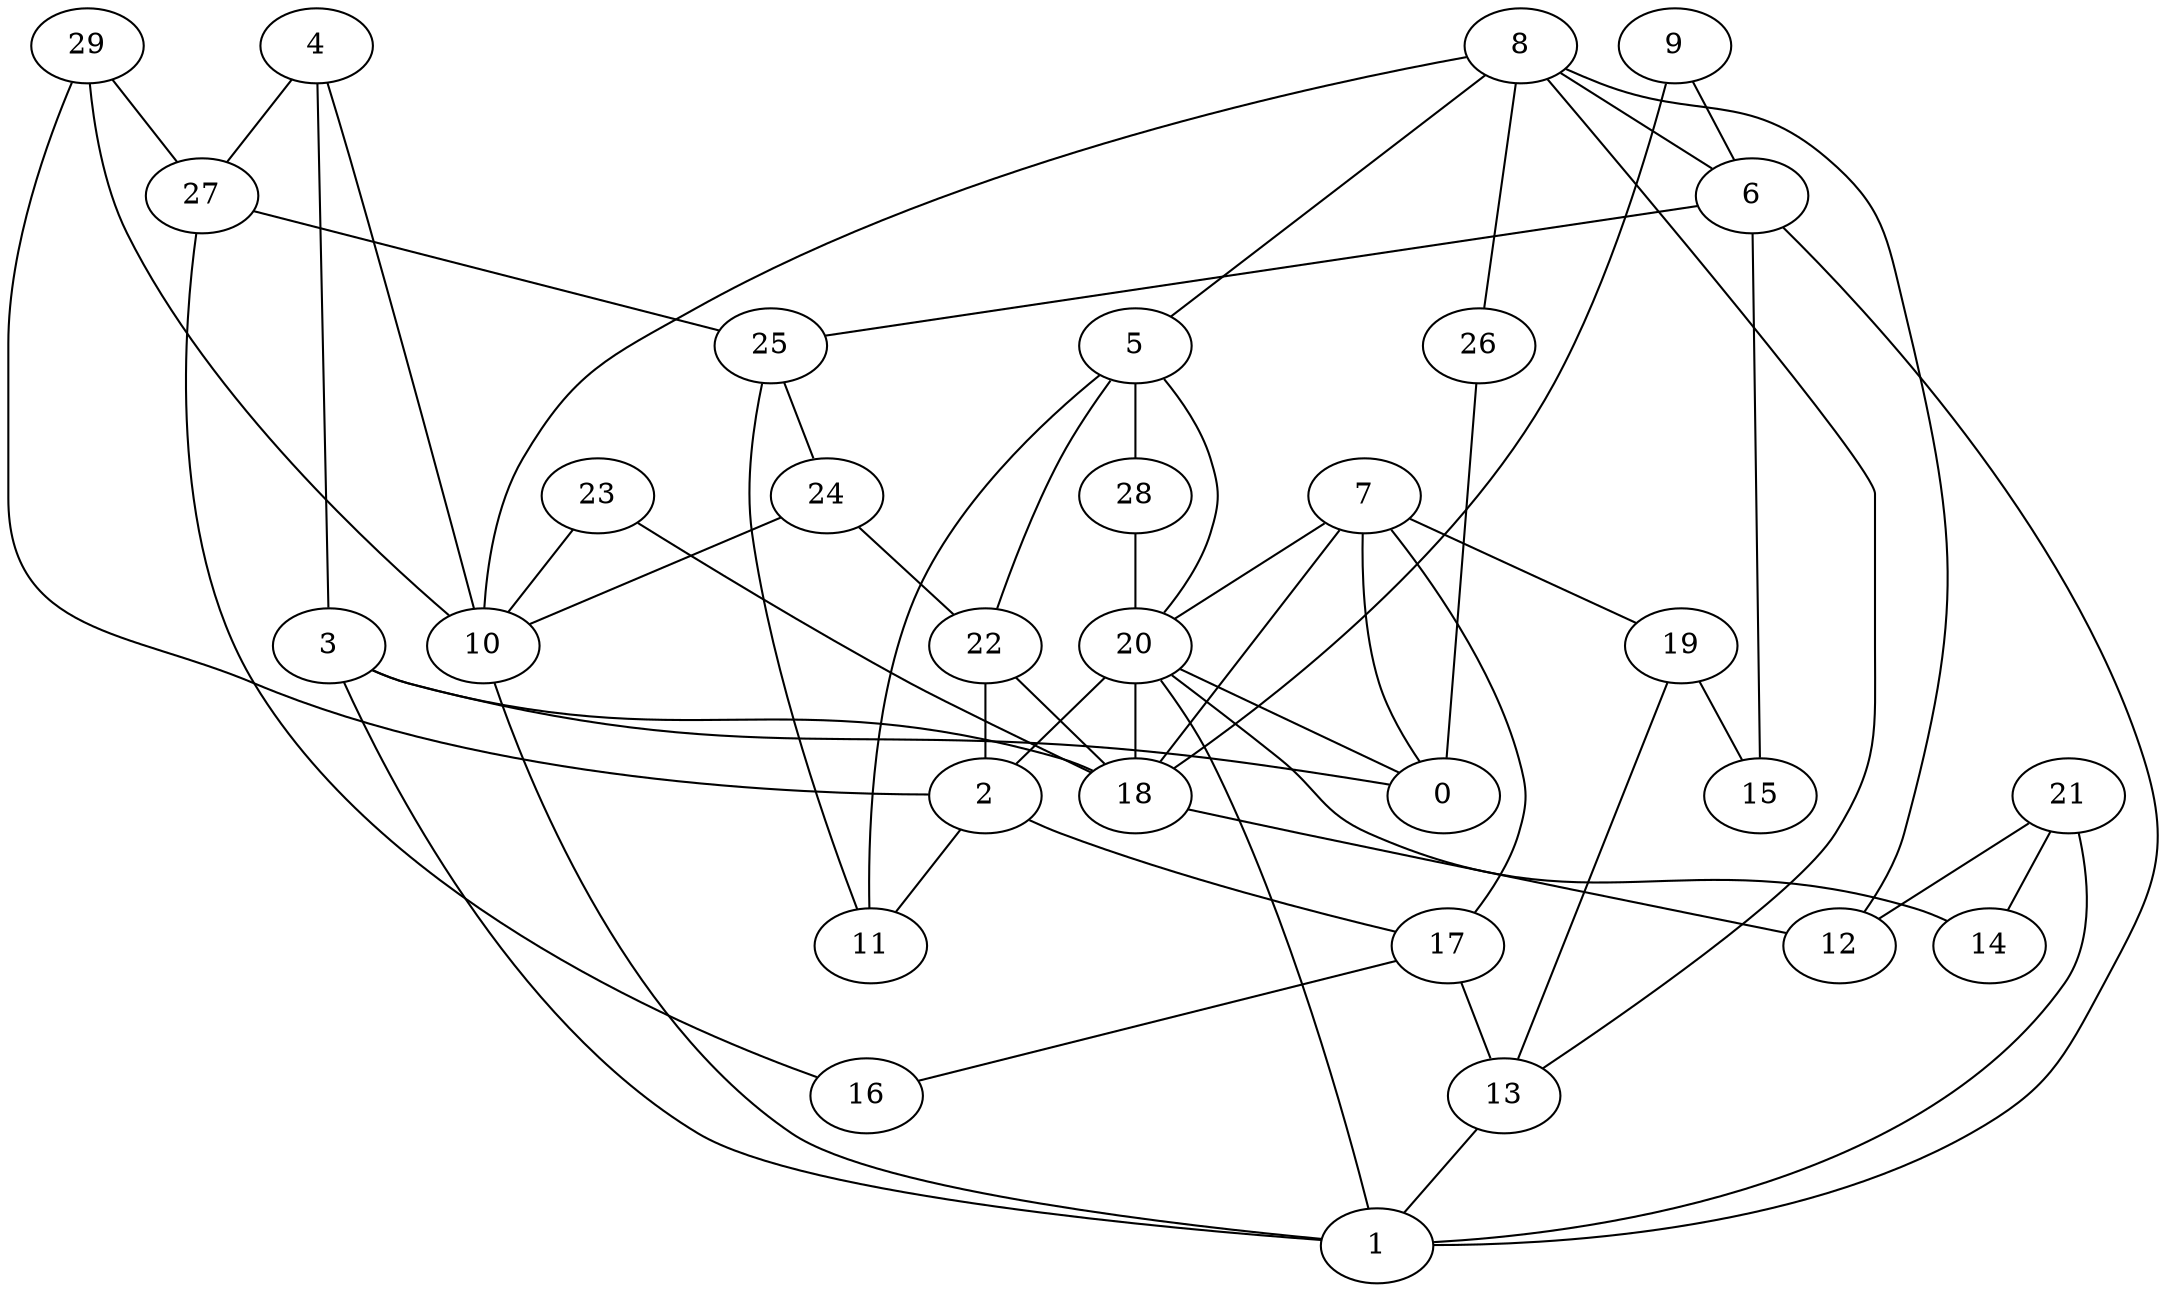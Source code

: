 digraph GG_graph {

subgraph G_graph {
edge [color = black]
"27" -> "16" [dir = none]
"27" -> "25" [dir = none]
"4" -> "10" [dir = none]
"4" -> "3" [dir = none]
"4" -> "27" [dir = none]
"9" -> "18" [dir = none]
"9" -> "6" [dir = none]
"22" -> "18" [dir = none]
"22" -> "2" [dir = none]
"17" -> "13" [dir = none]
"17" -> "16" [dir = none]
"28" -> "20" [dir = none]
"3" -> "0" [dir = none]
"3" -> "18" [dir = none]
"3" -> "1" [dir = none]
"6" -> "25" [dir = none]
"6" -> "1" [dir = none]
"6" -> "15" [dir = none]
"19" -> "15" [dir = none]
"19" -> "13" [dir = none]
"13" -> "1" [dir = none]
"29" -> "27" [dir = none]
"29" -> "2" [dir = none]
"29" -> "10" [dir = none]
"7" -> "18" [dir = none]
"7" -> "17" [dir = none]
"7" -> "20" [dir = none]
"7" -> "19" [dir = none]
"7" -> "0" [dir = none]
"10" -> "1" [dir = none]
"20" -> "0" [dir = none]
"20" -> "1" [dir = none]
"20" -> "18" [dir = none]
"20" -> "2" [dir = none]
"20" -> "14" [dir = none]
"26" -> "0" [dir = none]
"5" -> "28" [dir = none]
"5" -> "22" [dir = none]
"5" -> "20" [dir = none]
"5" -> "11" [dir = none]
"18" -> "12" [dir = none]
"24" -> "10" [dir = none]
"24" -> "22" [dir = none]
"2" -> "11" [dir = none]
"2" -> "17" [dir = none]
"25" -> "11" [dir = none]
"25" -> "24" [dir = none]
"8" -> "26" [dir = none]
"8" -> "6" [dir = none]
"8" -> "12" [dir = none]
"8" -> "10" [dir = none]
"8" -> "13" [dir = none]
"8" -> "5" [dir = none]
"21" -> "14" [dir = none]
"21" -> "12" [dir = none]
"21" -> "1" [dir = none]
"23" -> "18" [dir = none]
"23" -> "10" [dir = none]
}

}
